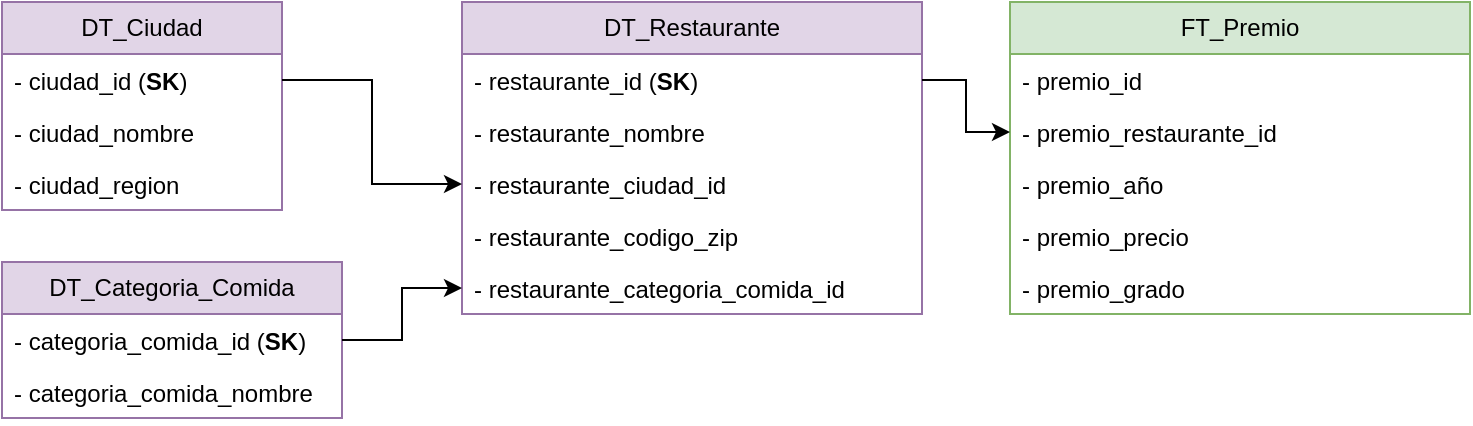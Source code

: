 <mxfile version="24.7.10">
  <diagram name="Página-1" id="tr9e2zwynBYwKDpLNMJN">
    <mxGraphModel dx="1509" dy="1696" grid="1" gridSize="10" guides="1" tooltips="1" connect="1" arrows="1" fold="1" page="1" pageScale="1" pageWidth="827" pageHeight="1169" math="0" shadow="0">
      <root>
        <mxCell id="0" />
        <mxCell id="1" parent="0" />
        <mxCell id="oBQTzHLfhsONc4s7YNrP-1" value="FT_Premio" style="swimlane;fontStyle=0;childLayout=stackLayout;horizontal=1;startSize=26;fillColor=#d5e8d4;horizontalStack=0;resizeParent=1;resizeParentMax=0;resizeLast=0;collapsible=1;marginBottom=0;whiteSpace=wrap;html=1;strokeColor=#82b366;" vertex="1" parent="1">
          <mxGeometry x="184" y="-140" width="230" height="156" as="geometry" />
        </mxCell>
        <mxCell id="oBQTzHLfhsONc4s7YNrP-25" value="- premio_id" style="text;strokeColor=none;fillColor=none;align=left;verticalAlign=top;spacingLeft=4;spacingRight=4;overflow=hidden;rotatable=0;points=[[0,0.5],[1,0.5]];portConstraint=eastwest;whiteSpace=wrap;html=1;" vertex="1" parent="oBQTzHLfhsONc4s7YNrP-1">
          <mxGeometry y="26" width="230" height="26" as="geometry" />
        </mxCell>
        <mxCell id="oBQTzHLfhsONc4s7YNrP-2" value="- premio_restaurante_id" style="text;strokeColor=none;fillColor=none;align=left;verticalAlign=top;spacingLeft=4;spacingRight=4;overflow=hidden;rotatable=0;points=[[0,0.5],[1,0.5]];portConstraint=eastwest;whiteSpace=wrap;html=1;" vertex="1" parent="oBQTzHLfhsONc4s7YNrP-1">
          <mxGeometry y="52" width="230" height="26" as="geometry" />
        </mxCell>
        <mxCell id="oBQTzHLfhsONc4s7YNrP-3" value="- premio_año" style="text;strokeColor=none;fillColor=none;align=left;verticalAlign=top;spacingLeft=4;spacingRight=4;overflow=hidden;rotatable=0;points=[[0,0.5],[1,0.5]];portConstraint=eastwest;whiteSpace=wrap;html=1;" vertex="1" parent="oBQTzHLfhsONc4s7YNrP-1">
          <mxGeometry y="78" width="230" height="26" as="geometry" />
        </mxCell>
        <mxCell id="oBQTzHLfhsONc4s7YNrP-4" value="- premio_precio" style="text;strokeColor=none;fillColor=none;align=left;verticalAlign=top;spacingLeft=4;spacingRight=4;overflow=hidden;rotatable=0;points=[[0,0.5],[1,0.5]];portConstraint=eastwest;whiteSpace=wrap;html=1;" vertex="1" parent="oBQTzHLfhsONc4s7YNrP-1">
          <mxGeometry y="104" width="230" height="26" as="geometry" />
        </mxCell>
        <mxCell id="oBQTzHLfhsONc4s7YNrP-5" value="- premio_grado" style="text;strokeColor=none;fillColor=none;align=left;verticalAlign=top;spacingLeft=4;spacingRight=4;overflow=hidden;rotatable=0;points=[[0,0.5],[1,0.5]];portConstraint=eastwest;whiteSpace=wrap;html=1;" vertex="1" parent="oBQTzHLfhsONc4s7YNrP-1">
          <mxGeometry y="130" width="230" height="26" as="geometry" />
        </mxCell>
        <mxCell id="oBQTzHLfhsONc4s7YNrP-6" value="DT_Restaurante" style="swimlane;fontStyle=0;childLayout=stackLayout;horizontal=1;startSize=26;fillColor=#e1d5e7;horizontalStack=0;resizeParent=1;resizeParentMax=0;resizeLast=0;collapsible=1;marginBottom=0;whiteSpace=wrap;html=1;strokeColor=#9673a6;" vertex="1" parent="1">
          <mxGeometry x="-90" y="-140" width="230" height="156" as="geometry" />
        </mxCell>
        <mxCell id="oBQTzHLfhsONc4s7YNrP-7" value="- restaurante_id (&lt;b&gt;SK&lt;/b&gt;)" style="text;strokeColor=none;fillColor=none;align=left;verticalAlign=top;spacingLeft=4;spacingRight=4;overflow=hidden;rotatable=0;points=[[0,0.5],[1,0.5]];portConstraint=eastwest;whiteSpace=wrap;html=1;" vertex="1" parent="oBQTzHLfhsONc4s7YNrP-6">
          <mxGeometry y="26" width="230" height="26" as="geometry" />
        </mxCell>
        <mxCell id="oBQTzHLfhsONc4s7YNrP-8" value="- restaurante_nombre" style="text;strokeColor=none;fillColor=none;align=left;verticalAlign=top;spacingLeft=4;spacingRight=4;overflow=hidden;rotatable=0;points=[[0,0.5],[1,0.5]];portConstraint=eastwest;whiteSpace=wrap;html=1;" vertex="1" parent="oBQTzHLfhsONc4s7YNrP-6">
          <mxGeometry y="52" width="230" height="26" as="geometry" />
        </mxCell>
        <mxCell id="oBQTzHLfhsONc4s7YNrP-11" value="- restaurante_ciudad_id" style="text;strokeColor=none;fillColor=none;align=left;verticalAlign=top;spacingLeft=4;spacingRight=4;overflow=hidden;rotatable=0;points=[[0,0.5],[1,0.5]];portConstraint=eastwest;whiteSpace=wrap;html=1;" vertex="1" parent="oBQTzHLfhsONc4s7YNrP-6">
          <mxGeometry y="78" width="230" height="26" as="geometry" />
        </mxCell>
        <mxCell id="oBQTzHLfhsONc4s7YNrP-12" value="- restaurante_codigo_zip" style="text;strokeColor=none;fillColor=none;align=left;verticalAlign=top;spacingLeft=4;spacingRight=4;overflow=hidden;rotatable=0;points=[[0,0.5],[1,0.5]];portConstraint=eastwest;whiteSpace=wrap;html=1;" vertex="1" parent="oBQTzHLfhsONc4s7YNrP-6">
          <mxGeometry y="104" width="230" height="26" as="geometry" />
        </mxCell>
        <mxCell id="oBQTzHLfhsONc4s7YNrP-17" value="- restaurante_categoria_comida_id" style="text;strokeColor=none;fillColor=none;align=left;verticalAlign=top;spacingLeft=4;spacingRight=4;overflow=hidden;rotatable=0;points=[[0,0.5],[1,0.5]];portConstraint=eastwest;whiteSpace=wrap;html=1;" vertex="1" parent="oBQTzHLfhsONc4s7YNrP-6">
          <mxGeometry y="130" width="230" height="26" as="geometry" />
        </mxCell>
        <mxCell id="oBQTzHLfhsONc4s7YNrP-13" value="DT_Ciudad" style="swimlane;fontStyle=0;childLayout=stackLayout;horizontal=1;startSize=26;fillColor=#e1d5e7;horizontalStack=0;resizeParent=1;resizeParentMax=0;resizeLast=0;collapsible=1;marginBottom=0;whiteSpace=wrap;html=1;strokeColor=#9673a6;" vertex="1" parent="1">
          <mxGeometry x="-320" y="-140" width="140" height="104" as="geometry" />
        </mxCell>
        <mxCell id="oBQTzHLfhsONc4s7YNrP-14" value="- ciudad_id (&lt;b&gt;SK&lt;/b&gt;)" style="text;strokeColor=none;fillColor=none;align=left;verticalAlign=top;spacingLeft=4;spacingRight=4;overflow=hidden;rotatable=0;points=[[0,0.5],[1,0.5]];portConstraint=eastwest;whiteSpace=wrap;html=1;" vertex="1" parent="oBQTzHLfhsONc4s7YNrP-13">
          <mxGeometry y="26" width="140" height="26" as="geometry" />
        </mxCell>
        <mxCell id="oBQTzHLfhsONc4s7YNrP-15" value="- ciudad_nombre" style="text;strokeColor=none;fillColor=none;align=left;verticalAlign=top;spacingLeft=4;spacingRight=4;overflow=hidden;rotatable=0;points=[[0,0.5],[1,0.5]];portConstraint=eastwest;whiteSpace=wrap;html=1;" vertex="1" parent="oBQTzHLfhsONc4s7YNrP-13">
          <mxGeometry y="52" width="140" height="26" as="geometry" />
        </mxCell>
        <mxCell id="oBQTzHLfhsONc4s7YNrP-16" value="- ciudad_region" style="text;strokeColor=none;fillColor=none;align=left;verticalAlign=top;spacingLeft=4;spacingRight=4;overflow=hidden;rotatable=0;points=[[0,0.5],[1,0.5]];portConstraint=eastwest;whiteSpace=wrap;html=1;" vertex="1" parent="oBQTzHLfhsONc4s7YNrP-13">
          <mxGeometry y="78" width="140" height="26" as="geometry" />
        </mxCell>
        <mxCell id="oBQTzHLfhsONc4s7YNrP-18" value="DT_Categoria_Comida" style="swimlane;fontStyle=0;childLayout=stackLayout;horizontal=1;startSize=26;fillColor=#e1d5e7;horizontalStack=0;resizeParent=1;resizeParentMax=0;resizeLast=0;collapsible=1;marginBottom=0;whiteSpace=wrap;html=1;strokeColor=#9673a6;" vertex="1" parent="1">
          <mxGeometry x="-320" y="-10" width="170" height="78" as="geometry" />
        </mxCell>
        <mxCell id="oBQTzHLfhsONc4s7YNrP-19" value="- categoria_comida_id (&lt;b&gt;SK&lt;/b&gt;)" style="text;strokeColor=none;fillColor=none;align=left;verticalAlign=top;spacingLeft=4;spacingRight=4;overflow=hidden;rotatable=0;points=[[0,0.5],[1,0.5]];portConstraint=eastwest;whiteSpace=wrap;html=1;" vertex="1" parent="oBQTzHLfhsONc4s7YNrP-18">
          <mxGeometry y="26" width="170" height="26" as="geometry" />
        </mxCell>
        <mxCell id="oBQTzHLfhsONc4s7YNrP-20" value="- categoria_comida_nombre" style="text;strokeColor=none;fillColor=none;align=left;verticalAlign=top;spacingLeft=4;spacingRight=4;overflow=hidden;rotatable=0;points=[[0,0.5],[1,0.5]];portConstraint=eastwest;whiteSpace=wrap;html=1;" vertex="1" parent="oBQTzHLfhsONc4s7YNrP-18">
          <mxGeometry y="52" width="170" height="26" as="geometry" />
        </mxCell>
        <mxCell id="oBQTzHLfhsONc4s7YNrP-22" style="edgeStyle=orthogonalEdgeStyle;rounded=0;orthogonalLoop=1;jettySize=auto;html=1;" edge="1" parent="1" source="oBQTzHLfhsONc4s7YNrP-7" target="oBQTzHLfhsONc4s7YNrP-2">
          <mxGeometry relative="1" as="geometry" />
        </mxCell>
        <mxCell id="oBQTzHLfhsONc4s7YNrP-26" style="edgeStyle=orthogonalEdgeStyle;rounded=0;orthogonalLoop=1;jettySize=auto;html=1;" edge="1" parent="1" source="oBQTzHLfhsONc4s7YNrP-14" target="oBQTzHLfhsONc4s7YNrP-11">
          <mxGeometry relative="1" as="geometry" />
        </mxCell>
        <mxCell id="oBQTzHLfhsONc4s7YNrP-27" style="edgeStyle=orthogonalEdgeStyle;rounded=0;orthogonalLoop=1;jettySize=auto;html=1;" edge="1" parent="1" source="oBQTzHLfhsONc4s7YNrP-19" target="oBQTzHLfhsONc4s7YNrP-17">
          <mxGeometry relative="1" as="geometry" />
        </mxCell>
      </root>
    </mxGraphModel>
  </diagram>
</mxfile>
